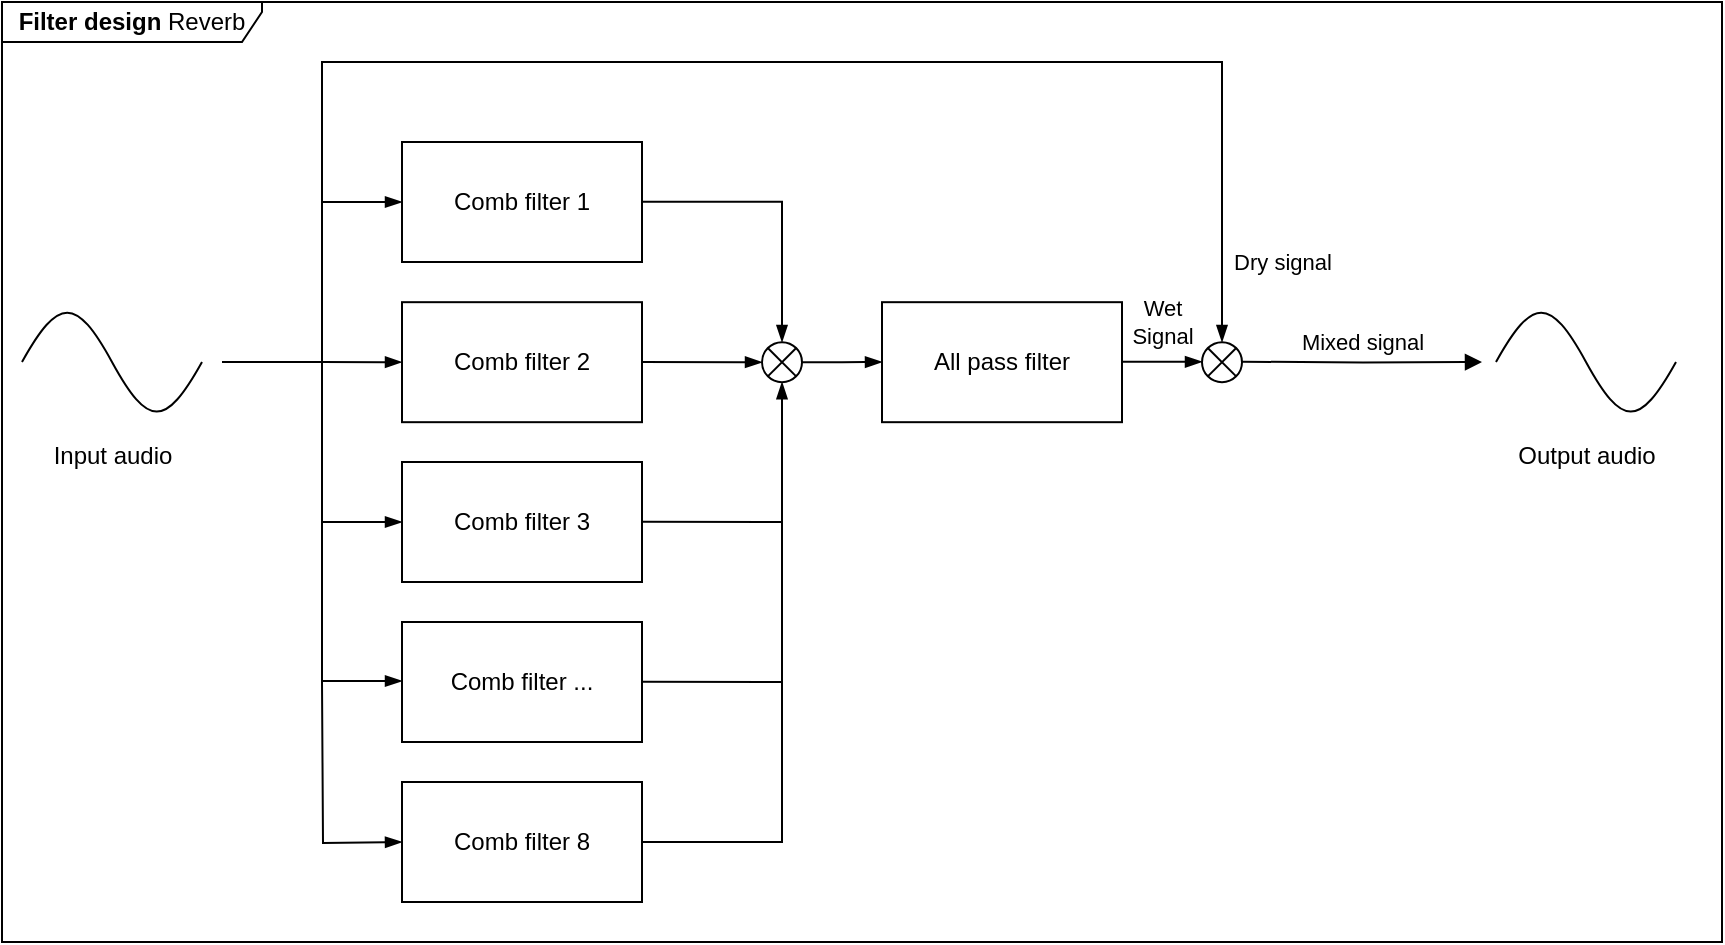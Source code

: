 <mxfile version="25.0.2">
  <diagram name="Side-1" id="-nWKwFPmtfp9g84GdR-Q">
    <mxGraphModel dx="607" dy="863" grid="1" gridSize="10" guides="1" tooltips="1" connect="1" arrows="1" fold="1" page="1" pageScale="1" pageWidth="827" pageHeight="1169" math="0" shadow="0">
      <root>
        <mxCell id="0" />
        <mxCell id="1" parent="0" />
        <mxCell id="rrVpyW1jrfczg0Avx1So-1" value="Comb filter 1" style="rounded=0;whiteSpace=wrap;html=1;" parent="1" vertex="1">
          <mxGeometry x="280" y="160" width="120" height="60" as="geometry" />
        </mxCell>
        <mxCell id="rrVpyW1jrfczg0Avx1So-2" value="Input audio" style="pointerEvents=1;verticalLabelPosition=bottom;shadow=0;dashed=0;align=center;html=1;verticalAlign=top;shape=mxgraph.electrical.waveforms.sine_wave;" parent="1" vertex="1">
          <mxGeometry x="90" y="237" width="90" height="66.18" as="geometry" />
        </mxCell>
        <mxCell id="rrVpyW1jrfczg0Avx1So-3" value="" style="endArrow=blockThin;html=1;rounded=0;entryX=0;entryY=0.5;entryDx=0;entryDy=0;edgeStyle=orthogonalEdgeStyle;startArrow=none;startFill=0;endFill=1;" parent="1" target="rrVpyW1jrfczg0Avx1So-1" edge="1">
          <mxGeometry width="50" height="50" relative="1" as="geometry">
            <mxPoint x="190" y="270" as="sourcePoint" />
            <mxPoint x="240" y="220" as="targetPoint" />
            <Array as="points">
              <mxPoint x="240" y="270" />
              <mxPoint x="240" y="190" />
            </Array>
          </mxGeometry>
        </mxCell>
        <mxCell id="rrVpyW1jrfczg0Avx1So-4" value="Comb filter 2" style="rounded=0;whiteSpace=wrap;html=1;" parent="1" vertex="1">
          <mxGeometry x="280" y="240.09" width="120" height="60" as="geometry" />
        </mxCell>
        <mxCell id="rrVpyW1jrfczg0Avx1So-5" value="Comb filter 3" style="rounded=0;whiteSpace=wrap;html=1;" parent="1" vertex="1">
          <mxGeometry x="280" y="320" width="120" height="60" as="geometry" />
        </mxCell>
        <mxCell id="rrVpyW1jrfczg0Avx1So-7" value="" style="endArrow=none;html=1;rounded=0;exitX=0;exitY=0.5;exitDx=0;exitDy=0;startArrow=blockThin;startFill=1;" parent="1" source="rrVpyW1jrfczg0Avx1So-4" edge="1">
          <mxGeometry width="50" height="50" relative="1" as="geometry">
            <mxPoint x="190" y="360" as="sourcePoint" />
            <mxPoint x="240" y="270" as="targetPoint" />
          </mxGeometry>
        </mxCell>
        <mxCell id="rrVpyW1jrfczg0Avx1So-8" value="" style="endArrow=none;html=1;rounded=0;exitX=0;exitY=0.5;exitDx=0;exitDy=0;edgeStyle=orthogonalEdgeStyle;startArrow=blockThin;startFill=1;" parent="1" source="rrVpyW1jrfczg0Avx1So-5" edge="1">
          <mxGeometry width="50" height="50" relative="1" as="geometry">
            <mxPoint x="290" y="280" as="sourcePoint" />
            <mxPoint x="240" y="270" as="targetPoint" />
            <Array as="points">
              <mxPoint x="240" y="350" />
            </Array>
          </mxGeometry>
        </mxCell>
        <mxCell id="rrVpyW1jrfczg0Avx1So-10" value="" style="endArrow=none;html=1;rounded=0;exitX=0;exitY=0.5;exitDx=0;exitDy=0;edgeStyle=orthogonalEdgeStyle;startArrow=blockThin;startFill=1;" parent="1" edge="1">
          <mxGeometry width="50" height="50" relative="1" as="geometry">
            <mxPoint x="280" y="429.52" as="sourcePoint" />
            <mxPoint x="240" y="349.52" as="targetPoint" />
            <Array as="points">
              <mxPoint x="240" y="429" />
            </Array>
          </mxGeometry>
        </mxCell>
        <mxCell id="rrVpyW1jrfczg0Avx1So-11" value="Comb filter ..." style="rounded=0;whiteSpace=wrap;html=1;" parent="1" vertex="1">
          <mxGeometry x="280" y="400" width="120" height="60" as="geometry" />
        </mxCell>
        <mxCell id="rrVpyW1jrfczg0Avx1So-12" value="" style="endArrow=none;html=1;rounded=0;exitX=0;exitY=0.5;exitDx=0;exitDy=0;edgeStyle=orthogonalEdgeStyle;startArrow=blockThin;startFill=1;" parent="1" edge="1">
          <mxGeometry width="50" height="50" relative="1" as="geometry">
            <mxPoint x="280" y="510" as="sourcePoint" />
            <mxPoint x="240" y="430" as="targetPoint" />
          </mxGeometry>
        </mxCell>
        <mxCell id="rrVpyW1jrfczg0Avx1So-13" value="Comb filter 8" style="rounded=0;whiteSpace=wrap;html=1;" parent="1" vertex="1">
          <mxGeometry x="280" y="480" width="120" height="60" as="geometry" />
        </mxCell>
        <mxCell id="rrVpyW1jrfczg0Avx1So-14" value="" style="endArrow=blockThin;html=1;rounded=0;exitX=1;exitY=0.5;exitDx=0;exitDy=0;edgeStyle=orthogonalEdgeStyle;endFill=1;" parent="1" source="rrVpyW1jrfczg0Avx1So-19" edge="1">
          <mxGeometry width="50" height="50" relative="1" as="geometry">
            <mxPoint x="510" y="450" as="sourcePoint" />
            <mxPoint x="520" y="270" as="targetPoint" />
            <Array as="points" />
          </mxGeometry>
        </mxCell>
        <mxCell id="rrVpyW1jrfczg0Avx1So-15" value="" style="endArrow=none;html=1;rounded=0;exitX=1;exitY=0.5;exitDx=0;exitDy=0;edgeStyle=orthogonalEdgeStyle;endFill=0;" parent="1" edge="1">
          <mxGeometry width="50" height="50" relative="1" as="geometry">
            <mxPoint x="400" y="429.86" as="sourcePoint" />
            <mxPoint x="470" y="430" as="targetPoint" />
            <Array as="points">
              <mxPoint x="470" y="429.86" />
            </Array>
          </mxGeometry>
        </mxCell>
        <mxCell id="rrVpyW1jrfczg0Avx1So-16" value="" style="endArrow=none;html=1;rounded=0;exitX=1;exitY=0.5;exitDx=0;exitDy=0;edgeStyle=orthogonalEdgeStyle;endFill=0;" parent="1" edge="1">
          <mxGeometry width="50" height="50" relative="1" as="geometry">
            <mxPoint x="400" y="349.86" as="sourcePoint" />
            <mxPoint x="470" y="350" as="targetPoint" />
            <Array as="points">
              <mxPoint x="470" y="349.86" />
            </Array>
          </mxGeometry>
        </mxCell>
        <mxCell id="rrVpyW1jrfczg0Avx1So-17" value="" style="endArrow=blockThin;html=1;rounded=0;edgeStyle=orthogonalEdgeStyle;endFill=1;" parent="1" edge="1">
          <mxGeometry width="50" height="50" relative="1" as="geometry">
            <mxPoint x="400" y="269.99" as="sourcePoint" />
            <mxPoint x="460" y="270.08" as="targetPoint" />
            <Array as="points">
              <mxPoint x="460" y="269.94" />
            </Array>
          </mxGeometry>
        </mxCell>
        <mxCell id="rrVpyW1jrfczg0Avx1So-18" value="" style="endArrow=blockThin;html=1;rounded=0;exitX=1;exitY=0.5;exitDx=0;exitDy=0;edgeStyle=orthogonalEdgeStyle;endFill=1;" parent="1" edge="1">
          <mxGeometry width="50" height="50" relative="1" as="geometry">
            <mxPoint x="400" y="189.86" as="sourcePoint" />
            <mxPoint x="470" y="260" as="targetPoint" />
            <Array as="points">
              <mxPoint x="470" y="189.86" />
            </Array>
          </mxGeometry>
        </mxCell>
        <mxCell id="rrVpyW1jrfczg0Avx1So-20" value="" style="endArrow=blockThin;html=1;rounded=0;exitX=1;exitY=0.5;exitDx=0;exitDy=0;edgeStyle=orthogonalEdgeStyle;endFill=1;" parent="1" source="rrVpyW1jrfczg0Avx1So-13" target="rrVpyW1jrfczg0Avx1So-19" edge="1">
          <mxGeometry width="50" height="50" relative="1" as="geometry">
            <mxPoint x="400" y="510" as="sourcePoint" />
            <mxPoint x="500" y="270" as="targetPoint" />
            <Array as="points">
              <mxPoint x="470" y="510" />
            </Array>
          </mxGeometry>
        </mxCell>
        <mxCell id="rrVpyW1jrfczg0Avx1So-19" value="" style="shape=sumEllipse;perimeter=ellipsePerimeter;whiteSpace=wrap;html=1;backgroundOutline=1;" parent="1" vertex="1">
          <mxGeometry x="460" y="260.09" width="20" height="20" as="geometry" />
        </mxCell>
        <mxCell id="rrVpyW1jrfczg0Avx1So-21" value="All pass filter" style="rounded=0;whiteSpace=wrap;html=1;" parent="1" vertex="1">
          <mxGeometry x="520" y="240.09" width="120" height="60" as="geometry" />
        </mxCell>
        <mxCell id="rrVpyW1jrfczg0Avx1So-22" value="" style="shape=sumEllipse;perimeter=ellipsePerimeter;whiteSpace=wrap;html=1;backgroundOutline=1;" parent="1" vertex="1">
          <mxGeometry x="680" y="260.09" width="20" height="20" as="geometry" />
        </mxCell>
        <mxCell id="rrVpyW1jrfczg0Avx1So-24" value="Wet&lt;div&gt;Signal&lt;/div&gt;" style="endArrow=blockThin;html=1;rounded=0;exitX=1;exitY=0.5;exitDx=0;exitDy=0;edgeStyle=orthogonalEdgeStyle;endFill=1;" parent="1" edge="1">
          <mxGeometry y="20" width="50" height="50" relative="1" as="geometry">
            <mxPoint x="640" y="269.92" as="sourcePoint" />
            <mxPoint x="680" y="269.92" as="targetPoint" />
            <Array as="points" />
            <mxPoint as="offset" />
          </mxGeometry>
        </mxCell>
        <mxCell id="rrVpyW1jrfczg0Avx1So-25" value="Dry signal" style="endArrow=blockThin;html=1;rounded=0;edgeStyle=orthogonalEdgeStyle;endFill=1;" parent="1" edge="1">
          <mxGeometry x="0.879" y="30" width="50" height="50" relative="1" as="geometry">
            <mxPoint x="240" y="190" as="sourcePoint" />
            <mxPoint x="690" y="260" as="targetPoint" />
            <Array as="points">
              <mxPoint x="240" y="120" />
              <mxPoint x="690" y="120" />
            </Array>
            <mxPoint as="offset" />
          </mxGeometry>
        </mxCell>
        <mxCell id="rrVpyW1jrfczg0Avx1So-26" value="Mixed signal" style="endArrow=block;html=1;rounded=0;exitX=1;exitY=0.5;exitDx=0;exitDy=0;edgeStyle=orthogonalEdgeStyle;endFill=1;" parent="1" edge="1">
          <mxGeometry x="-0.003" y="10" width="50" height="50" relative="1" as="geometry">
            <mxPoint x="700" y="269.82" as="sourcePoint" />
            <mxPoint x="820" y="270" as="targetPoint" />
            <Array as="points" />
            <mxPoint as="offset" />
          </mxGeometry>
        </mxCell>
        <mxCell id="rrVpyW1jrfczg0Avx1So-27" value="Output audio" style="pointerEvents=1;verticalLabelPosition=bottom;shadow=0;dashed=0;align=center;html=1;verticalAlign=top;shape=mxgraph.electrical.waveforms.sine_wave;" parent="1" vertex="1">
          <mxGeometry x="827" y="237" width="90" height="66.18" as="geometry" />
        </mxCell>
        <mxCell id="rrVpyW1jrfczg0Avx1So-28" value="&lt;b&gt;Filter design&amp;nbsp;&lt;/b&gt;&lt;span style=&quot;background-color: initial;&quot;&gt;Reverb&lt;/span&gt;" style="shape=umlFrame;whiteSpace=wrap;html=1;pointerEvents=0;width=130;height=20;" parent="1" vertex="1">
          <mxGeometry x="80" y="90" width="860" height="470" as="geometry" />
        </mxCell>
      </root>
    </mxGraphModel>
  </diagram>
</mxfile>
